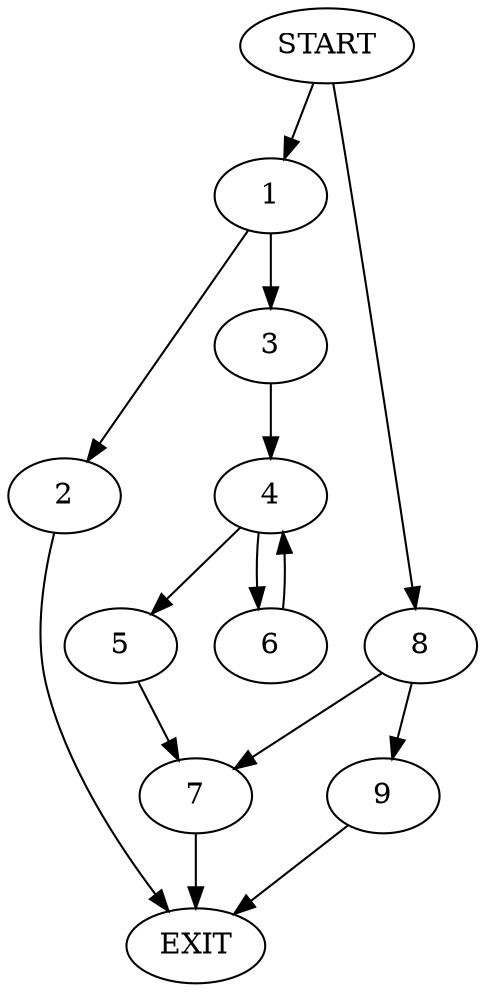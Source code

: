 digraph {
0 [label="START"]
10 [label="EXIT"]
0 -> 1
1 -> 2
1 -> 3
2 -> 10
3 -> 4
4 -> 5
4 -> 6
6 -> 4
5 -> 7
7 -> 10
0 -> 8
8 -> 7
8 -> 9
9 -> 10
}
